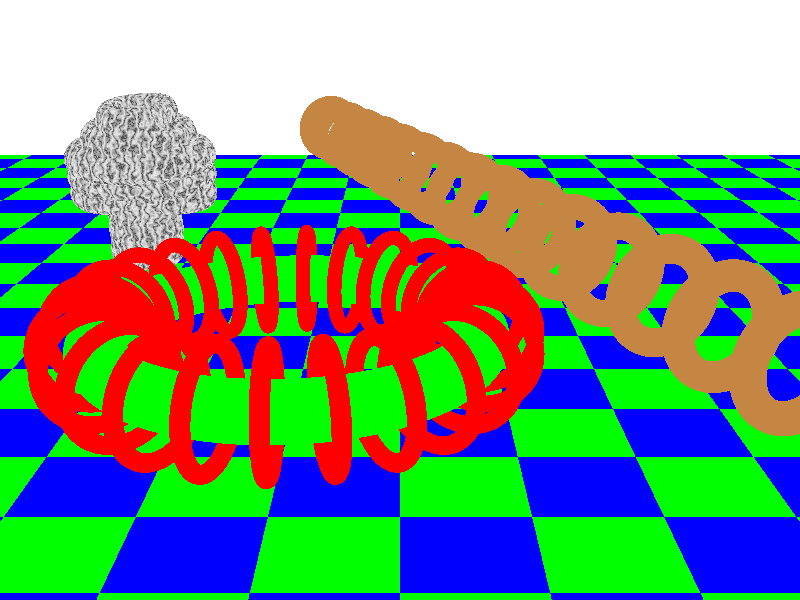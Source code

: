 // This work is licensed under the Creative Commons Attribution 3.0 Unported License.
// To view a copy of this license, visit http://creativecommons.org/licenses/by/3.0/
// or send a letter to Creative Commons, 444 Castro Street, Suite 900, Mountain View,
// California, 94041, USA.

// Persistence Of Vision raytracer version 3.5 sample file.
// Demo showing several torii ... Dieter Bayer, June 1994
//
// -w320 -h240
// -w800 -h600 +a0.3
#version  3.7;
global_settings { 
  assumed_gamma 1.8
  max_trace_level 5
}

#include "colors.inc"
#include "textures.inc"


camera {
  location <0, 80, -200>
  right     x*image_width/image_height
  angle 42 
  look_at <0, 15, 0>
}

light_source { <50, 200, -100> colour Gray70 }
light_source { <-20, 40, -20> colour Gray70 }
light_source { <100, 80, -200> colour Gray70 }

background { color MidnightBlue }

plane { y, 0
   pigment {
      checker colour Blue colour Green
      scale 20
   }
   finish {
      ambient 0.2
      diffuse 0.8
   }
}

plane { z, 250
   hollow on
   pigment { colour White }
   finish {
     ambient 0
     diffuse 0.1
     specular 1
     roughness 0.00001
     reflection 0.8
   }
}

#declare Torus1 = torus { 10, 1.5 rotate 90*x }
#declare Torus2 = torus { 15, 5 }
#declare Torus3 = torus { 10, 3 rotate 90*x }

#declare Ring = union {
  object { Torus1 translate 35*x rotate  0*y }
  object { Torus1 translate 35*x rotate  15*y }
  object { Torus1 translate 35*x rotate  30*y }
  object { Torus1 translate 35*x rotate  45*y }
  object { Torus1 translate 35*x rotate  60*y }
  object { Torus1 translate 35*x rotate  75*y }
  object { Torus1 translate 35*x rotate  90*y }
  object { Torus1 translate 35*x rotate 105*y }
  object { Torus1 translate 35*x rotate 120*y }
  object { Torus1 translate 35*x rotate 135*y }
  object { Torus1 translate 35*x rotate 150*y }
  object { Torus1 translate 35*x rotate 165*y }
  object { Torus1 translate 35*x rotate 180*y }
  object { Torus1 translate 35*x rotate 195*y }
  object { Torus1 translate 35*x rotate 210*y }
  object { Torus1 translate 35*x rotate 225*y }
  object { Torus1 translate 35*x rotate 240*y }
  object { Torus1 translate 35*x rotate 255*y }
  object { Torus1 translate 35*x rotate 270*y }
  object { Torus1 translate 35*x rotate 285*y }
  object { Torus1 translate 35*x rotate 300*y }
  object { Torus1 translate 35*x rotate 315*y }
  object { Torus1 translate 35*x rotate 330*y }
  object { Torus1 translate 35*x rotate 345*y }
}

#declare Stack = union {
  object { Torus2 translate  0*y scale <0.5, 1, 0.5> }
  object { Torus2 translate  5*y scale <0.5, 1, 0.5> }
  object { Torus2 translate 10*y scale <0.5, 1, 0.5> }
  object { Torus2 translate 15*y scale <1, 1, 0.5> }
  object { Torus2 translate 20*y scale <1, 1, 0.75> }
  object { Torus2 translate 25*y scale <1, 1, 1> }
  object { Torus2 translate 30*y scale <0.75, 1, 1> }
  object { Torus2 translate 35*y scale <0.5, 1, 1> }
}

#declare Queue = union {
  object { Torus3 translate  200*z }
  object { Torus3 translate  180*z }
  object { Torus3 translate  160*z }
  object { Torus3 translate  140*z }
  object { Torus3 translate  120*z }
  object { Torus3 translate  100*z }
  object { Torus3 translate   80*z }
  object { Torus3 translate   60*z }
  object { Torus3 translate   40*z }
  object { Torus3 translate   20*z }
  object { Torus3 translate    0*z }
  object { Torus3 translate  -20*z }
  object { Torus3 translate  -40*z }
  object { Torus3 translate  -60*z }
  object { Torus3 translate  -80*z }
  object { Torus3 translate -100*z }
  object { Torus3 translate -120*z }
  object { Torus3 translate -140*z }
  object { Torus3 translate -160*z }
  object { Torus3 translate -180*z }
  object { Torus3 translate -200*z }
  object { Torus3 translate -220*z }
  object { Torus3 translate -240*z }
  object { Torus3 translate -260*z }
  object { Torus3 translate -280*z }
  object { Torus3 translate -300*z }
  object { Torus3 translate -320*z }
  object { Torus3 translate -340*z }
  object { Torus3 translate -360*z }
  object { Torus3 translate -380*z }
  object { Torus3 translate -400*z }
  object { Torus3 translate -420*z }
  object { Torus3 translate -440*z }
  object { Torus3 translate -460*z }
  object { Torus3 translate -480*z }
  object { Torus3 translate -500*z }
  object { Torus3 translate -520*z }
  object { Torus3 translate -540*z }
  object { Torus3 translate -560*z }
  object { Torus3 translate -580*z }
  object { Torus3 translate -600*z }
}

object {
  Queue

  texture { Copper_Metal }

  rotate -20*y
  translate <40, 15, 40>
}

object {
  Stack

  texture { pigment { White_Marble } scale <2, 2, 2> }

  translate <-70, 5, 80>
}

object {
  Ring

  pigment {
    color Red
  }
  finish {
    ambient 0.1
    diffuse 0.6
    phong 0.6
    phong_size 7
  }

  translate <-20, 15, -20>
}

torus { 35, 5 translate <-20, 15, -20>
  pigment { color Green }
  finish {
    ambient 0.1
    diffuse 0.6
    phong 0.6
    phong_size 7
  }
}

